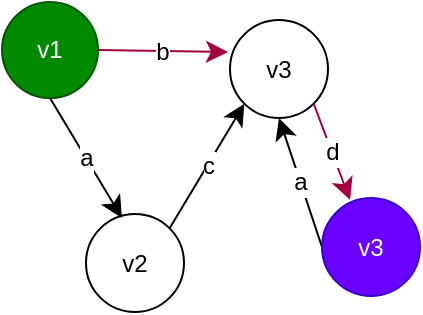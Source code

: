 <mxfile version="25.0.1">
  <diagram name="Page-1" id="pmZ4p1V-H9R2yBOVhqNV">
    <mxGraphModel dx="1368" dy="623" grid="0" gridSize="10" guides="1" tooltips="1" connect="1" arrows="1" fold="1" page="0" pageScale="1" pageWidth="850" pageHeight="1100" math="0" shadow="0">
      <root>
        <mxCell id="0" />
        <mxCell id="1" parent="0" />
        <mxCell id="V-q-r9qjEbJWmHE86bhc-1" value="v1" style="ellipse;whiteSpace=wrap;html=1;aspect=fixed;fillColor=#008a00;fontColor=#ffffff;strokeColor=#005700;" vertex="1" parent="1">
          <mxGeometry x="-237" y="82" width="48" height="48" as="geometry" />
        </mxCell>
        <mxCell id="V-q-r9qjEbJWmHE86bhc-6" value="c" style="edgeStyle=none;curved=1;rounded=0;orthogonalLoop=1;jettySize=auto;html=1;exitX=1;exitY=0;exitDx=0;exitDy=0;entryX=0;entryY=1;entryDx=0;entryDy=0;fontSize=12;startSize=8;endSize=8;" edge="1" parent="1" source="V-q-r9qjEbJWmHE86bhc-2" target="V-q-r9qjEbJWmHE86bhc-3">
          <mxGeometry relative="1" as="geometry" />
        </mxCell>
        <mxCell id="V-q-r9qjEbJWmHE86bhc-2" value="v2" style="ellipse;whiteSpace=wrap;html=1;aspect=fixed;" vertex="1" parent="1">
          <mxGeometry x="-195" y="188" width="49" height="49" as="geometry" />
        </mxCell>
        <mxCell id="V-q-r9qjEbJWmHE86bhc-3" value="v3" style="ellipse;whiteSpace=wrap;html=1;aspect=fixed;" vertex="1" parent="1">
          <mxGeometry x="-123" y="91" width="49" height="49" as="geometry" />
        </mxCell>
        <mxCell id="V-q-r9qjEbJWmHE86bhc-11" value="a" style="edgeStyle=none;curved=1;rounded=0;orthogonalLoop=1;jettySize=auto;html=1;exitX=0;exitY=0.5;exitDx=0;exitDy=0;entryX=0.5;entryY=1;entryDx=0;entryDy=0;fontSize=12;startSize=8;endSize=8;" edge="1" parent="1" source="V-q-r9qjEbJWmHE86bhc-4" target="V-q-r9qjEbJWmHE86bhc-3">
          <mxGeometry relative="1" as="geometry" />
        </mxCell>
        <mxCell id="V-q-r9qjEbJWmHE86bhc-4" value="v3" style="ellipse;whiteSpace=wrap;html=1;aspect=fixed;fillColor=#6a00ff;fontColor=#ffffff;strokeColor=#3700CC;" vertex="1" parent="1">
          <mxGeometry x="-77" y="180" width="49" height="49" as="geometry" />
        </mxCell>
        <mxCell id="V-q-r9qjEbJWmHE86bhc-5" value="a" style="edgeStyle=none;curved=1;rounded=0;orthogonalLoop=1;jettySize=auto;html=1;exitX=0.5;exitY=1;exitDx=0;exitDy=0;entryX=0.367;entryY=0.041;entryDx=0;entryDy=0;entryPerimeter=0;fontSize=12;startSize=8;endSize=8;" edge="1" parent="1" source="V-q-r9qjEbJWmHE86bhc-1" target="V-q-r9qjEbJWmHE86bhc-2">
          <mxGeometry relative="1" as="geometry" />
        </mxCell>
        <mxCell id="V-q-r9qjEbJWmHE86bhc-9" value="d" style="edgeStyle=none;curved=1;rounded=0;orthogonalLoop=1;jettySize=auto;html=1;exitX=1;exitY=1;exitDx=0;exitDy=0;entryX=0.286;entryY=0.02;entryDx=0;entryDy=0;entryPerimeter=0;fontSize=12;startSize=8;endSize=8;fillColor=#d80073;strokeColor=#A50040;" edge="1" parent="1" source="V-q-r9qjEbJWmHE86bhc-3" target="V-q-r9qjEbJWmHE86bhc-4">
          <mxGeometry relative="1" as="geometry" />
        </mxCell>
        <mxCell id="V-q-r9qjEbJWmHE86bhc-10" value="b" style="edgeStyle=none;curved=1;rounded=0;orthogonalLoop=1;jettySize=auto;html=1;exitX=1;exitY=0.5;exitDx=0;exitDy=0;entryX=-0.02;entryY=0.327;entryDx=0;entryDy=0;entryPerimeter=0;fontSize=12;startSize=8;endSize=8;fillColor=#d80073;strokeColor=#A50040;" edge="1" parent="1" source="V-q-r9qjEbJWmHE86bhc-1" target="V-q-r9qjEbJWmHE86bhc-3">
          <mxGeometry relative="1" as="geometry" />
        </mxCell>
      </root>
    </mxGraphModel>
  </diagram>
</mxfile>
